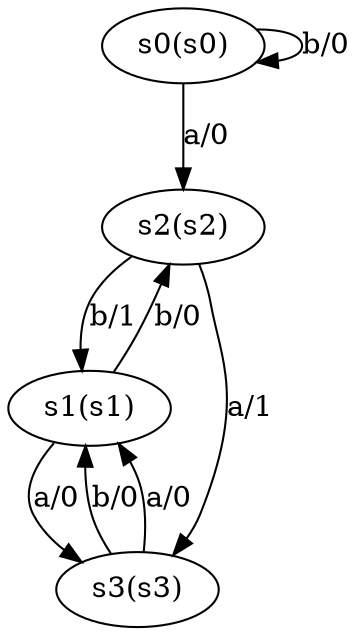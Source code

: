 digraph modelmealymachine {
	s0 [label="s0(s0)"]
	s1 [label="s1(s1)"]
	s2 [label="s2(s2)"]
	s3 [label="s3(s3)"]
	s0 -> s2 [label="a/0"]
	s2 -> s3 [label="a/1"]
	s3 -> s1 [label="b/0"]
	s2 -> s1 [label="b/1"]
	s3 -> s1 [label="a/0"]
	s1 -> s2 [label="b/0"]
	s1 -> s3 [label="a/0"]
	s0 -> s0 [label="b/0"]
}
